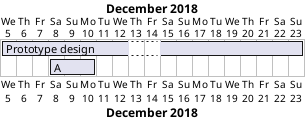{
  "sha1": "tkihqzl5cci5pqdujjkc8sw30g3ouw0",
  "insertion": {
    "when": "2024-08-28T16:43:33.574Z",
    "url": "https://github.com/plantuml/plantuml/issues/1838",
    "user": "plantuml@gmail.com"
  }
}
@startgantt
Project starts the 5th of december 2018
[Prototype design] lasts 17 days
[A] lasts 3 days and starts 2018/12/8
[Prototype design] pauses from 2018/12/13 to 2018/12/14
@endgantt
